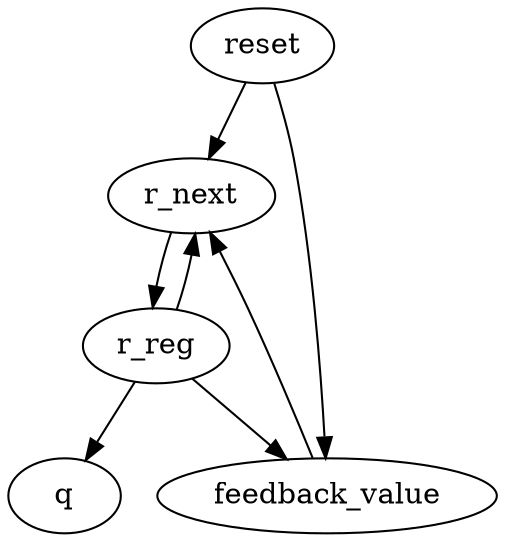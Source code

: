 strict digraph "" {
	reset -> r_next	[weight=1.0];
	reset -> feedback_value	[weight=1.0];
	r_next -> r_reg	[weight=1.0];
	r_reg -> r_next	[weight=1.0];
	r_reg -> q	[weight=1.0];
	r_reg -> feedback_value	[weight=1.0];
	feedback_value -> r_next	[weight=1.0];
}
